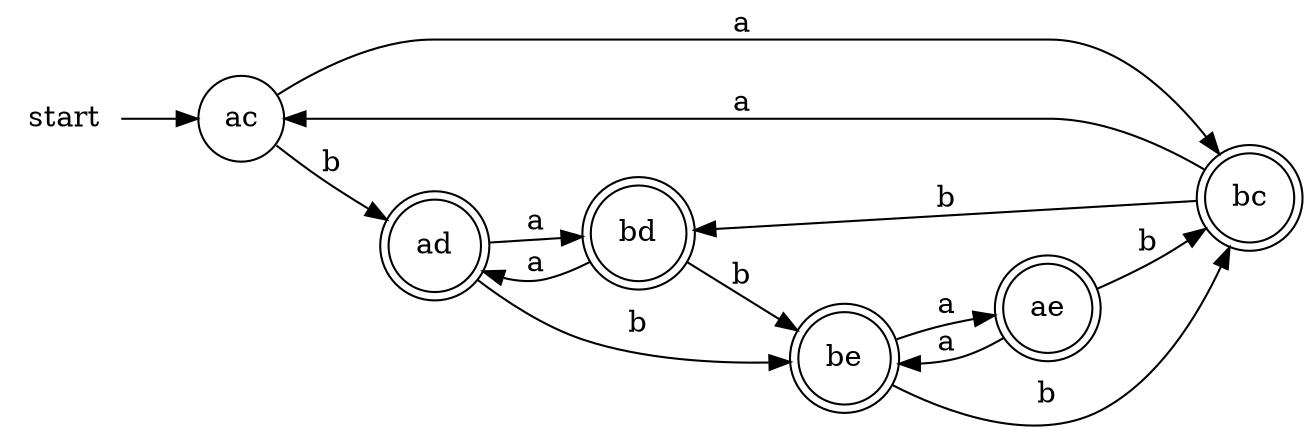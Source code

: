 digraph G {
    rankdir=LR;
start [shape = none]
  node [shape = doublecircle]; ad, ae, bc, bd, be;
  
  node [shape = circle];
  start -> ac
  ac -> bc [label = "a"]
  ad -> bd [label = "a"]
  ae -> be [label = "a"]
  bc -> ac [label = "a"]
  bd -> ad [label = "a"]
  be -> ae [label = "a"]
  ac -> ad [label = "b"]
  ad -> be [label = "b"]
  ae -> bc [label = "b"]
  bc -> bd [label = "b"]
  bd -> be [label = "b"]
  be -> bc [label = "b"];
  
  
  }